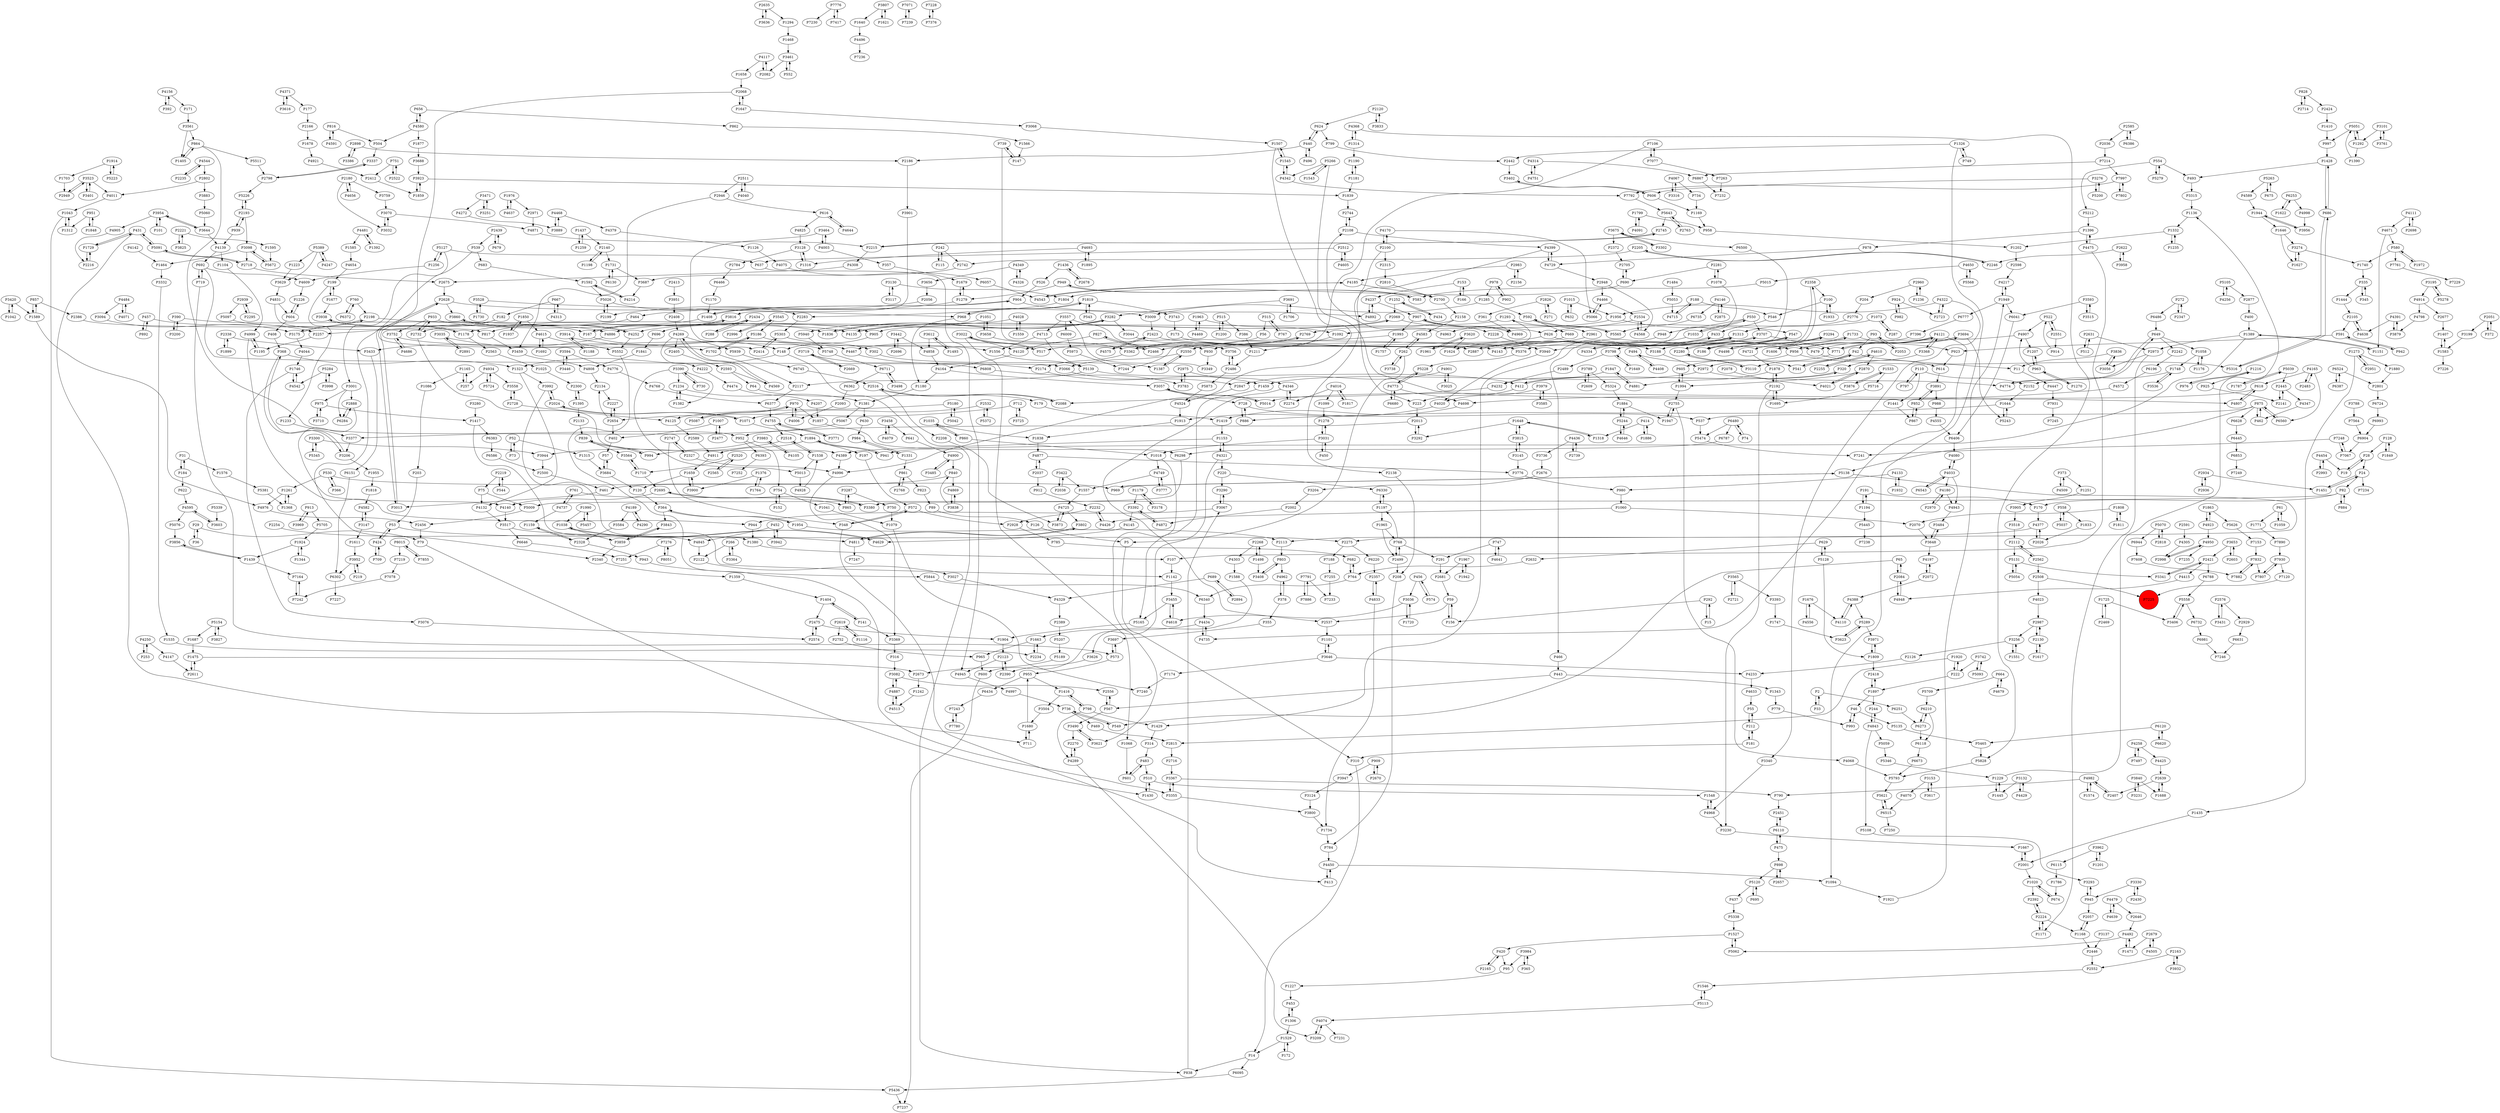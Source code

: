 digraph {
	P1428 -> P493
	P1498 -> P3408
	P2442 -> P3402
	P968 -> P1180
	P4389 -> P4996
	P424 -> P53
	P2072 -> P4197
	P2358 -> P100
	P1687 -> P1475
	P4962 -> P378
	P3761 -> P3101
	P1007 -> P2477
	P4067 -> P734
	P4143 -> P1313
	P3992 -> P2024
	P2961 -> P1624
	P1559 -> P4028
	P504 -> P3337
	P89 -> P126
	P4466 -> P5066
	P5568 -> P4650
	P1223 -> P3629
	P1344 -> P1924
	P1007 -> P402
	P5705 -> P1924
	P839 -> P994
	P6393 -> P7252
	P2609 -> P3789
	P1376 -> P1764
	P4033 -> P4180
	P4197 -> P2072
	P2002 -> P4872
	P3082 -> P4887
	P1252 -> P434
	P7153 -> P7832
	P14 -> P838
	P768 -> P1197
	P4020 -> P1913
	P1436 -> P526
	P4877 -> P2037
	P6724 -> P6993
	P2728 -> P4125
	P3648 -> P4197
	P4140 -> P3517
	P4871 -> P2215
	P2219 -> P544
	P3802 -> P4811
	P7608 -> P7882
	P4544 -> P2802
	P4321 -> P220
	P4222 -> P4474
	P2108 -> P4399
	P316 -> P3082
	P3302 -> P3675
	P2057 -> P1168
	P1043 -> P5436
	P2295 -> P2939
	P1408 -> P904
	P335 -> P1444
	P2232 -> P2928
	P754 -> P1041
	P7832 -> P7882
	P1993 -> P1757
	P3464 -> P4003
	P1731 -> P6130
	P1809 -> P2418
	P420 -> P2165
	P7120 -> P7225
	P5087 -> P970
	P1404 -> P141
	P4715 -> P188
	P1884 -> P5244
	P4117 -> P1658
	P1897 -> P2418
	P898 -> P2657
	P6298 -> P3380
	P1877 -> P3688
	P827 -> P2466
	P2939 -> P5097
	P600 -> P7237
	P2423 -> P5376
	P2888 -> P6284
	P3504 -> P1680
	P424 -> P709
	P1416 -> P3504
	P4755 -> P3771
	P3594 -> P3446
	P1841 -> P4808
	P618 -> P4807
	P1878 -> P2192
	P3274 -> P1627
	P4349 -> P4326
	P2744 -> P2108
	P686 -> P5316
	P1710 -> P2695
	P1153 -> P4389
	P6120 -> P6620
	P5131 -> P5054
	P4650 -> P5568
	P156 -> P59
	P912 -> P2232
	P1273 -> P1435
	P4997 -> P736
	P2631 -> P2973
	P3621 -> P3490
	P4637 -> P1976
	P4237 -> P907
	P4347 -> P462
	P3942 -> P452
	P1099 -> P1278
	P7106 -> P7077
	P554 -> P5279
	P1622 -> P6253
	P1734 -> P784
	P1256 -> P4609
	P5716 -> P1695
	P220 -> P3290
	P4798 -> P3879
	P5445 -> P7238
	P390 -> P167
	P2934 -> P1451
	P1729 -> P431
	P994 -> P839
	P592 -> P669
	P4735 -> P4434
	P2224 -> P1171
	P952 -> P754
	P1058 -> P1748
	P2565 -> P2520
	P2038 -> P3422
	P2946 -> P3459
	P2268 -> P1498
	P2340 -> P1359
	P2280 -> P547
	P3442 -> P4858
	P4474 -> P4207
	P1259 -> P1437
	P4943 -> P3484
	P272 -> P6486
	P4524 -> P1913
	P7930 -> P7120
	P3742 -> P5093
	P6586 -> P2500
	P4147 -> P2611
	P949 -> P1279
	P2739 -> P4436
	P3836 -> P11
	P5070 -> P2818
	P1648 -> P3292
	P2445 -> P2141
	P1316 -> P3128
	P630 -> P984
	P3455 -> P5165
	P1857 -> P6298
	P2520 -> P2565
	P3688 -> P3923
	P4492 -> P1471
	P3390 -> P5013
	P3251 -> P3471
	P574 -> P456
	P3101 -> P3761
	P1659 -> P3900
	P1748 -> P2152
	P3938 -> P1178
	P6210 -> P6118
	P1018 -> P3621
	P4773 -> P5228
	P573 -> P3697
	P5558 -> P6732
	P541 -> P42
	P4923 -> P4950
	P3022 -> P1068
	P3646 -> P7174
	P2551 -> P522
	P3422 -> P2038
	P4170 -> P2100
	P1234 -> P1382
	P302 -> P1387
	P930 -> P3349
	P15 -> P292
	P3984 -> P365
	P3124 -> P3800
	P3836 -> P3056
	P4016 -> P2274
	P7255 -> P7233
	P2123 -> P2390
	P469 -> P2815
	P5189 -> P2673
	P1417 -> P1380
	P5066 -> P4466
	P3393 -> P1747
	P1627 -> P3274
	P1382 -> P1234
	P2408 -> P4269
	P5059 -> P5346
	P924 -> P982
	P5552 -> P3355
	P1116 -> P2619
	P768 -> P291
	P1405 -> P864
	P522 -> P4907
	P771 -> P2972
	P1292 -> P1390
	P580 -> P1972
	P4887 -> P3082
	P2424 -> P1410
	P288 -> P2434
	P712 -> P3725
	P390 -> P3200
	P1576 -> P5381
	P3147 -> P1611
	P7214 -> P7997
	P4749 -> P3777
	P291 -> P2681
	P4388 -> P4110
	P3001 -> P6284
	P24 -> P7234
	P1617 -> P2130
	P2469 -> P1725
	P6210 -> P6273
	P1094 -> P1921
	P2511 -> P2946
	P2113 -> P803
	P1390 -> P5051
	P3044 -> P3756
	P5105 -> P4256
	P7077 -> P7263
	P3001 -> P2888
	P5015 -> P583
	P2611 -> P1475
	P1178 -> P2563
	P4185 -> P2700
	P515 -> P1200
	P82 -> P170
	P624 -> P440
	P7106 -> P7244
	P924 -> P2723
	P2747 -> P348
	P958 -> P1202
	P4572 -> P4698
	P5154 -> P3827
	P2105 -> P591
	P4170 -> P5066
	P4950 -> P7235
	P366 -> P530
	P1533 -> P5716
	P2875 -> P4146
	P153 -> P166
	P2451 -> P6110
	P4346 -> P2537
	P3710 -> P975
	P1261 -> P1368
	P4945 -> P4997
	P4016 -> P1099
	P1895 -> P4693
	P909 -> P2670
	P2654 -> P2227
	P7276 -> P7251
	P3035 -> P2891
	P1464 -> P3332
	P3098 -> P2718
	P695 -> P5120
	P2051 -> P3199
	P4892 -> P4237
	P335 -> P345
	P7997 -> P7792
	P266 -> P3364
	P1073 -> P287
	P3833 -> P2120
	P1667 -> P2001
	P3594 -> P4776
	P3471 -> P4272
	P3031 -> P450
	P79 -> P1430
	P7776 -> P7230
	P2215 -> P4308
	P5 -> P310
	P1086 -> P203
	P3523 -> P3401
	P5263 -> P4589
	P7174 -> P7240
	P6993 -> P6904
	P840 -> P4869
	P1847 -> P4881
	P1818 -> P4582
	P3969 -> P913
	P1663 -> P965
	P4774 -> P649
	P3771 -> P4755
	P3840 -> P3231
	P4886 -> P3433
	P2718 -> P2675
	P2130 -> P2987
	P2216 -> P1729
	P197 -> P572
	P1990 -> P1038
	P3256 -> P1551
	P573 -> P955
	P3617 -> P3153
	P414 -> P1886
	P4811 -> P3802
	P3827 -> P5154
	P4146 -> P2875
	P1649 -> P3798
	P1949 -> P6041
	P7997 -> P7802
	P1703 -> P2949
	P95 -> P1227
	P3859 -> P2340
	P4447 -> P7931
	P6383 -> P6586
	P7807 -> P7930
	P4580 -> P1877
	P4391 -> P3879
	P3022 -> P517
	P1949 -> P6777
	P2973 -> P3056
	P951 -> P1312
	P2870 -> P1994
	P6628 -> P6445
	P2439 -> P679
	P1170 -> P1408
	P1035 -> P860
	P3653 -> P2421
	P3137 -> P2446
	P2522 -> P751
	P4877 -> P3776
	P3725 -> P712
	P892 -> P457
	P4496 -> P7236
	P1595 -> P5672
	P1677 -> P199
	P3752 -> P4467
	P6330 -> P1197
	P1176 -> P1058
	P28 -> P19
	P402 -> P57
	P3420 -> P1589
	P1545 -> P4342
	P1226 -> P604
	P6904 -> P7067
	P314 -> P483
	P683 -> P1592
	P6115 -> P1786
	P1368 -> P1261
	P1416 -> P798
	P4091 -> P1799
	P6480 -> P74
	P2552 -> P1546
	P790 -> P2451
	P2234 -> P1663
	P1313 -> P4143
	P3485 -> P4900
	P768 -> P2499
	P4165 -> P2483
	P2698 -> P4111
	P526 -> P904
	P494 -> P4408
	P7396 -> P5376
	P5266 -> P4807
	P3873 -> P4725
	P1880 -> P2801
	P2755 -> P1947
	P3743 -> P173
	P2205 -> P2742
	P5289 -> P3971
	P3068 -> P1507
	P4303 -> P1588
	P3838 -> P4869
	P4326 -> P4349
	P6095 -> P5436
	P5200 -> P3276
	P970 -> P4006
	P546 -> P433
	P2174 -> P2847
	P878 -> P4729
	P2888 -> P4140
	P692 -> P719
	P1583 -> P7226
	P686 -> P1428
	P1624 -> P1293
	P948 -> P930
	P591 -> P942
	P4003 -> P357
	P6711 -> P3498
	P167 -> P3816
	P1313 -> P3940
	P2001 -> P1667
	P1538 -> P5013
	P1169 -> P958
	P4322 -> P1956
	P3206 -> P1955
	P220 -> P6330
	P5565 -> P592
	P1878 -> P4881
	P1408 -> P817
	P5165 -> P1904
	P1285 -> P3009
	P4468 -> P3889
	P2550 -> P3066
	P2716 -> P3367
	P3330 -> P945
	P1592 -> P5026
	P110 -> P797
	P24 -> P1451
	P1799 -> P4091
	P2818 -> P5070
	P4305 -> P2998
	P2255 -> P4610
	P5093 -> P3742
	P3561 -> P864
	P2208 -> P3873
	P2414 -> P5303
	P4721 -> P1878
	P4023 -> P2987
	P5180 -> P4125
	P2993 -> P4454
	P2100 -> P223
	P3368 -> P4121
	P1976 -> P4637
	P1648 -> P3815
	P3057 -> P728
	P2585 -> P6386
	P754 -> P152
	P2520 -> P1710
	P3807 -> P1640
	P4121 -> P3368
	P4121 -> P956
	P3900 -> P1659
	P6480 -> P6787
	P3952 -> P219
	P988 -> P4555
	P7071 -> P7239
	P1331 -> P984
	P913 -> P5705
	P6853 -> P7249
	P73 -> P52
	P5091 -> P431
	P3392 -> P4145
	P3128 -> P2784
	P5324 -> P1884
	P7780 -> P7243
	P4006 -> P970
	P2407 -> P4982
	P272 -> P2347
	P7564 -> P6904
	P3623 -> P5289
	P852 -> P867
	P3280 -> P1417
	P365 -> P3984
	P1273 -> P2951
	P1606 -> P1733
	P31 -> P184
	P7791 -> P7886
	P4289 -> P2270
	P1937 -> P1850
	P4639 -> P4479
	P182 -> P2732
	P2180 -> P3759
	P6273 -> P6118
	P4725 -> P3802
	P3446 -> P3594
	P1417 -> P6383
	P1035 -> P1838
	P558 -> P1833
	P4901 -> P3025
	P956 -> P605
	P199 -> P1677
	P6377 -> P4755
	P1343 -> P779
	P4346 -> P2274
	P1306 -> P453
	P2126 -> P4233
	P2001 -> P1020
	P3565 -> P3393
	P2140 -> P1731
	P624 -> P799
	P3646 -> P1101
	P2516 -> P2208
	P1445 -> P1229
	P1507 -> P1545
	P6560 -> P875
	P1059 -> P61
	P2675 -> P2628
	P3859 -> P3843
	P53 -> P424
	P2165 -> P420
	P2315 -> P2810
	P262 -> P3738
	P1730 -> P3528
	P4469 -> P1963
	P1396 -> P878
	P4074 -> P3209
	P4252 -> P5552
	P6057 -> P4543
	P2357 -> P4833
	P861 -> P823
	P4969 -> P907
	P4467 -> P2174
	P3523 -> P2949
	P6196 -> P4572
	P4321 -> P600
	P2801 -> P6724
	P433 -> P479
	P2971 -> P4871
	P3132 -> P4429
	P2728 -> P3558
	P1256 -> P5127
	P3905 -> P3518
	P2328 -> P1159
	P816 -> P4591
	P368 -> P1323
	P5303 -> P1556
	P2802 -> P3883
	P2696 -> P3442
	P6253 -> P1622
	P6680 -> P4773
	P7077 -> P7106
	P1242 -> P4513
	P2300 -> P1395
	P1702 -> P5186
	P355 -> P3697
	P1731 -> P3687
	P3130 -> P1804
	P1819 -> P3743
	P7228 -> P7376
	P2327 -> P2747
	P939 -> P2193
	P242 -> P2742
	P3777 -> P4749
	P816 -> P504
	P3117 -> P3130
	P5042 -> P5180
	P4776 -> P4768
	P1747 -> P3623
	P1848 -> P951
	P616 -> P4644
	P3067 -> P944
	P3282 -> P1836
	P2603 -> P3653
	P4105 -> P3983
	P2192 -> P3230
	P2654 -> P2134
	P4595 -> P3603
	P3954 -> P101
	P2973 -> P1171
	P5284 -> P4542
	P1018 -> P4749
	P4825 -> P3128
	P4391 -> P4638
	P4999 -> P1195
	P3658 -> P3362
	P1954 -> P364
	P2134 -> P2227
	P3719 -> P6808
	P456 -> P574
	P2676 -> P3204
	P530 -> P366
	P2512 -> P4605
	P4481 -> P1392
	P292 -> P15
	P547 -> P186
	P3461 -> P552
	P6251 -> P6273
	P1092 -> P1211
	P6777 -> P7396
	P4968 -> P3230
	P1746 -> P4542
	P3646 -> P4233
	P799 -> P2442
	P1179 -> P3392
	P1216 -> P976
	P184 -> P31
	P798 -> P4289
	P2894 -> P689
	P128 -> P28
	P656 -> P862
	P3367 -> P790
	P6944 -> P7608
	P1389 -> P1151
	P3616 -> P4371
	P4843 -> P5059
	P1692 -> P4615
	P1678 -> P4921
	P1588 -> P3626
	P626 -> P517
	P5973 -> P7244
	P2705 -> P690
	P1894 -> P941
	P4833 -> P1734
	P1961 -> P3620
	P739 -> P147
	P42 -> P3110
	P1235 -> P1332
	P4583 -> P262
	P440 -> P496
	P4125 -> P2589
	P1437 -> P2140
	P951 -> P1848
	P955 -> P6434
	P554 -> P493
	P2423 -> P4575
	P3422 -> P1557
	P3951 -> P2408
	P719 -> P573
	P4556 -> P1676
	P8051 -> P7276
	P3545 -> P2996
	P1658 -> P2068
	P2338 -> P3433
	P65 -> P549
	P3691 -> P1706
	P2163 -> P2552
	P412 -> P223
	P4773 -> P6680
	P4033 -> P4943
	P1956 -> P1092
	P862 -> P1566
	P1202 -> P2598
	P378 -> P4962
	P461 -> P3013
	P4610 -> P2255
	P4256 -> P5105
	P3947 -> P3124
	P5748 -> P6711
	P861 -> P2768
	P5243 -> P1644
	P3094 -> P3175
	P208 -> P784
	P2563 -> P1025
	P1956 -> P547
	P728 -> P886
	P4633 -> P55
	P5207 -> P5189
	P4484 -> P4071
	P2628 -> P3860
	P1680 -> P711
	P2635 -> P3636
	P2224 -> P2392
	P4544 -> P2235
	P191 -> P1194
	P75 -> P5009
	P5051 -> P997
	P1548 -> P4968
	P2631 -> P512
	P52 -> P73
	P3110 -> P2280
	P3684 -> P120
	P1786 -> P674
	P2798 -> P3337
	P6524 -> P2801
	P629 -> P2632
	P1468 -> P3461
	P1261 -> P4976
	P4751 -> P4314
	P413 -> P4450
	P6646 -> P7251
	P2975 -> P3783
	P1179 -> P3178
	P5511 -> P2798
	P3557 -> P6009
	P6480 -> P5474
	P3292 -> P2013
	P2180 -> P4656
	P5097 -> P4886
	P7886 -> P7791
	P728 -> P537
	P3979 -> P3585
	P736 -> P549
	P3175 -> P4044
	P2486 -> P5873
	P4075 -> P6057
	P443 -> P567
	P452 -> P3942
	P3879 -> P4391
	P734 -> P1169
	P4713 -> P1556
	P1498 -> P2268
	P1897 -> P46
	P4568 -> P2534
	P3009 -> P2423
	P7890 -> P7930
	P244 -> P4843
	P7791 -> P7233
	P2158 -> P4583
	P2593 -> P64
	P6445 -> P6853
	P583 -> P949
	P3891 -> P988
	P2776 -> P1313
	P1060 -> P4426
	P1435 -> P2001
	P2574 -> P2475
	P4269 -> P4222
	P2037 -> P4877
	P5091 -> P2718
	P1914 -> P5223
	P5228 -> P4773
	P4269 -> P5939
	P907 -> P4969
	P904 -> P4892
	P1171 -> P2224
	P2898 -> P3386
	P2140 -> P1198
	P2622 -> P3958
	P4591 -> P816
	P3274 -> P1740
	P1430 -> P510
	P4033 -> P4080
	P2576 -> P3431
	P1165 -> P1086
	P2193 -> P3098
	P315 -> P56
	P5105 -> P2877
	P171 -> P3561
	P3082 -> P2556
	P3983 -> P994
	P4858 -> P4164
	P186 -> P2358
	P3707 -> P4334
	P1285 -> P592
	P2593 -> P4569
	P4132 -> P3517
	P5113 -> P1546
	P3433 -> P6151
	P1640 -> P4496
	P2072 -> P4388
	P550 -> P948
	P5724 -> P4934
	P4609 -> P1226
	P2483 -> P4165
	P2389 -> P5207
	P2591 -> P4305
	P7832 -> P7807
	P2635 -> P1294
	P2589 -> P4911
	P1197 -> P1965
	P5070 -> P6944
	P2632 -> P764
	P93 -> P42
	P1236 -> P2960
	P4067 -> P3316
	P942 -> P591
	P2489 -> P4232
	P7263 -> P7232
	P550 -> P1033
	P761 -> P4737
	P976 -> P1216
	P4881 -> P1847
	P147 -> P739
	P5223 -> P1914
	P1679 -> P1279
	P2013 -> P952
	P1294 -> P1468
	P3752 -> P4686
	P1546 -> P5113
	P4040 -> P2511
	P3032 -> P3070
	P5793 -> P5621
	P3367 -> P3355
	P543 -> P1819
	P1920 -> P2815
	P2714 -> P828
	P1583 -> P1407
	P857 -> P2386
	P3390 -> P1234
	P2987 -> P3256
	P4165 -> P6560
	P1180 -> P1381
	P5108 -> P3293
	P3694 -> P5243
	P2421 -> P3341
	P3940 -> P4020
	P1894 -> P4911
	P400 -> P1389
	P1020 -> P2392
	P1437 -> P1259
	P3984 -> P95
	P100 -> P1933
	P2987 -> P2130
	P3368 -> P320
	P3914 -> P5748
	P3815 -> P1648
	P2268 -> P4303
	P1292 -> P5051
	P61 -> P1771
	P2386 -> P4135
	P860 -> P1035
	P3789 -> P5324
	P943 -> P5844
	P2500 -> P461
	P626 -> P956
	P817 -> P3459
	P3653 -> P2603
	P2372 -> P2705
	P7242 -> P7164
	P1326 -> P749
	P4247 -> P5389
	P2105 -> P4638
	P3406 -> P5558
	P4928 -> P1538
	P3584 -> P2328
	P1538 -> P2518
	P6253 -> P4998
	P3066 -> P1459
	P2193 -> P939
	P2224 -> P1168
	P4950 -> P2998
	P1648 -> P1318
	P3128 -> P1316
	P522 -> P2551
	P1451 -> P24
	P3067 -> P3290
	P6466 -> P1170
	P1126 -> P4075
	P320 -> P412
	P4111 -> P2698
	P4142 -> P1464
	P2562 -> P2112
	P5026 -> P2283
	P2328 -> P943
	P7855 -> P8015
	P3290 -> P3067
	P2960 -> P1236
	P3490 -> P2270
	P1293 -> P905
	P2198 -> P3175
	P2192 -> P1695
	P7067 -> P7248
	P6273 -> P6210
	P1441 -> P867
	P1475 -> P2673
	P153 -> P4237
	P1104 -> P4999
	P978 -> P902
	P1181 -> P1190
	P993 -> P46
	P682 -> P764
	P3377 -> P3206
	P2405 -> P2593
	P2466 -> P827
	P2024 -> P1071
	P1033 -> P550
	P2228 -> P3940
	P2270 -> P4289
	P1439 -> P3856
	P2163 -> P3932
	P4070 -> P6515
	P3962 -> P6115
	P2082 -> P4117
	P5212 -> P1396
	P2970 -> P4180
	P3332 -> P1535
	P5051 -> P1292
	P1201 -> P3962
	P4028 -> P4252
	P110 -> P2152
	P7761 -> P7229
	P939 -> P4139
	P760 -> P6372
	P1323 -> P4132
	P945 -> P3293
	P494 -> P541
	P1592 -> P4214
	P3825 -> P2221
	P46 -> P993
	P3057 -> P5014
	P5120 -> P695
	P949 -> P583
	P898 -> P5120
	P4934 -> P3558
	P3431 -> P2576
	P4656 -> P2180
	P3098 -> P5672
	P287 -> P1073
	P3364 -> P266
	P2768 -> P861
	P3518 -> P2112
	P1585 -> P4654
	P222 -> P1897
	P2679 -> P1471
	P4808 -> P2134
	P1545 -> P1507
	P5939 -> P6745
	P605 -> P1994
	P4907 -> P3188
	P3675 -> P2372
	P2100 -> P2315
	P1507 -> P4996
	P2670 -> P909
	P2723 -> P4322
	P5389 -> P3629
	P2242 -> P6196
	P4434 -> P1663
	P5014 -> P3057
	P203 -> P53
	P4269 -> P2405
	P614 -> P3891
	P5139 -> P2117
	P4329 -> P2389
	P749 -> P1326
	P6130 -> P1731
	P2678 -> P1436
	P2576 -> P2929
	P592 -> P5565
	P970 -> P1857
	P3206 -> P368
	P875 -> P6628
	P865 -> P3287
	P262 -> P4583
	P1407 -> P1583
	P4111 -> P4671
	P2718 -> P5091
	P2068 -> P1647
	P803 -> P3408
	P3648 -> P3484
	P4569 -> P4269
	P761 -> P865
	P1278 -> P3031
	P1404 -> P2475
	P4901 -> P2847
	P120 -> P364
	P223 -> P2013
	P6711 -> P6362
	P4982 -> P790
	P2695 -> P4140
	P2 -> P6251
	P606 -> P1169
	P3843 -> P3859
	P2960 -> P204
	P5113 -> P4074
	P2518 -> P3944
	P1944 -> P3956
	P4434 -> P4735
	P6041 -> P6406
	P212 -> P55
	P4843 -> P5108
	P4479 -> P4639
	P4003 -> P3464
	P904 -> P1408
	P115 -> P242
	P2518 -> P1538
	P56 -> P4467
	P3315 -> P1136
	P2870 -> P4021
	P1543 -> P5266
	P166 -> P153
	P1967 -> P2681
	P1181 -> P1839
	P2639 -> P2407
	P3675 -> P6500
	P606 -> P3402
	P4968 -> P1548
	P4156 -> P171
	P679 -> P2439
	P3390 -> P1382
	P674 -> P1020
	P4233 -> P4633
	P3603 -> P4595
	P2550 -> P1387
	P6151 -> P6302
	P550 -> P3707
	P1663 -> P2234
	P310 -> P14
	P747 -> P4641
	P204 -> P2776
	P2186 -> P3901
	P6009 -> P5973
	P1972 -> P580
	P4146 -> P6735
	P969 -> P5138
	P4887 -> P4513
	P2508 -> P4023
	P2024 -> P3992
	P852 -> P3891
	P29 -> P36
	P5672 -> P3098
	P5940 -> P5748
	P4914 -> P4798
	P75 -> P4132
	P1190 -> P1181
	P5873 -> P4524
	P1211 -> P2486
	P4133 -> P1932
	P1921 -> P1949
	P3188 -> P2972
	P1315 -> P3684
	P530 -> P969
	P5062 -> P1527
	P667 -> P182
	P760 -> P2198
	P6110 -> P475
	P2108 -> P2744
	P1165 -> P257
	P3282 -> P3044
	P172 -> P1529
	P4575 -> P2423
	P3195 -> P5278
	P4481 -> P1585
	P4408 -> P494
	P1646 -> P3274
	P7248 -> P7241
	P604 -> P1226
	P357 -> P1679
	P6524 -> P6387
	P3691 -> P3282
	P3620 -> P1624
	P2088 -> P2516
	P3838 -> P840
	P618 -> P5014
	P840 -> P461
	P515 -> P386
	P2534 -> P4568
	P1574 -> P4982
	P1804 -> P2283
	P1234 -> P1381
	P53 -> P4811
	P1746 -> P3076
	P2534 -> P4963
	P6110 -> P2451
	P2084 -> P65
	P4729 -> P4399
	P1033 -> P466
	P52 -> P1315
	P5154 -> P1687
	P5289 -> P3623
	P2130 -> P1617
	P364 -> P1954
	P2446 -> P2552
	P2254 -> P4845
	P2763 -> P5643
	P2679 -> P4505
	P3362 -> P2769
	P253 -> P4250
	P4232 -> P2088
	P3883 -> P5060
	P2056 -> P2199
	P3369 -> P316
	P2227 -> P2654
	P2439 -> P539
	P184 -> P622
	P3891 -> P852
	P408 -> P368
	P3458 -> P4079
	P3789 -> P2609
	P4189 -> P3584
	P3282 -> P4886
	P42 -> P541
	P6745 -> P2516
	P1251 -> P3905
	P3564 -> P1710
	P875 -> P462
	P2221 -> P1595
	P4121 -> P479
	P1551 -> P3256
	P1914 -> P1703
	P567 -> P2556
	P3022 -> P4120
	P1965 -> P768
	P1963 -> P4469
	P649 -> P1058
	P2949 -> P3523
	P5060 -> P3644
	P414 -> P1318
	P1153 -> P4321
	P483 -> P601
	P8015 -> P7855
	P3031 -> P1018
	P982 -> P924
	P4117 -> P2082
	P2123 -> P4945
	P4845 -> P2122
	P126 -> P5
	P2120 -> P624
	P364 -> P3843
	P2198 -> P1836
	P1020 -> P674
	P74 -> P6480
	P914 -> P522
	P547 -> P2280
	P4436 -> P3736
	P179 -> P1419
	P984 -> P1331
	P864 -> P5511
	P1041 -> P1079
	P4214 -> P1592
	P1227 -> P453
	P1071 -> P1894
	P1216 -> P925
	P4650 -> P5015
	P689 -> P2894
	P4693 -> P1895
	P2026 -> P4377
	P907 -> P1993
	P580 -> P1740
	P59 -> P2537
	P315 -> P767
	P7497 -> P4258
	P5026 -> P2199
	P784 -> P4450
	P3195 -> P4914
	P496 -> P440
	P2798 -> P5226
	P649 -> P2242
	P3923 -> P1839
	P907 -> P2228
	P909 -> P3947
	P3341 -> P2421
	P823 -> P89
	P257 -> P1165
	P3013 -> P2628
	P2275 -> P7188
	P4644 -> P616
	P101 -> P3954
	P5278 -> P3195
	P453 -> P1306
	P1396 -> P4475
	P2 -> P33
	P2274 -> P4346
	P2445 -> P4347
	P4934 -> P257
	P857 -> P1589
	P5186 -> P1702
	P2975 -> P4346
	P3889 -> P4468
	P4768 -> P6377
	P4139 -> P692
	P1527 -> P5062
	P860 -> P1018
	P4145 -> P4629
	P4638 -> P2105
	P82 -> P884
	P1419 -> P1153
	P1740 -> P335
	P14 -> P6095
	P2486 -> P3756
	P1994 -> P2755
	P5372 -> P2532
	P1849 -> P128
	P141 -> P3369
	P6220 -> P2357
	P4454 -> P2993
	P1644 -> P886
	P4165 -> P618
	P3528 -> P1730
	P2122 -> P3027
	P4450 -> P413
	P3515 -> P3593
	P4831 -> P817
	P5316 -> P686
	P110 -> P1441
	P1676 -> P4110
	P4963 -> P2108
	P3355 -> P3367
	P3558 -> P2728
	P4371 -> P177
	P798 -> P1416
	P4595 -> P5076
	P1195 -> P4999
	P1527 -> P420
	P902 -> P978
	P1611 -> P3952
	P2412 -> P1859
	P1680 -> P955
	P2156 -> P2983
	P1932 -> P4133
	P667 -> P4313
	P1025 -> P2300
	P3256 -> P2126
	P4080 -> P4033
	P6735 -> P5565
	P4313 -> P667
	P3798 -> P2489
	P1178 -> P3938
	P6981 -> P7246
	P5186 -> P302
	P3719 -> P2669
	P4399 -> P2138
	P2810 -> P2700
	P1886 -> P414
	P6788 -> P5558
	P4905 -> P2216
	P3536 -> P1748
	P3330 -> P2430
	P1566 -> P147
	P1771 -> P7890
	P6386 -> P2585
	P440 -> P624
	P2998 -> P4950
	P1293 -> P2961
	P7376 -> P7228
	P4725 -> P3873
	P6631 -> P7246
	P7219 -> P7078
	P730 -> P3390
	P1136 -> P1332
	P963 -> P4907
	P1043 -> P1312
	P3612 -> P1493
	P475 -> P898
	P692 -> P4609
	P5389 -> P1223
	P1078 -> P1429
	P5076 -> P3856
	P956 -> P5316
	P4679 -> P664
	P4133 -> P980
	P3523 -> P4011
	P4342 -> P1545
	P1725 -> P3406
	P3684 -> P57
	P3200 -> P390
	P1436 -> P2678
	P4872 -> P3392
	P4207 -> P1857
	P6515 -> P5621
	P2215 -> P2745
	P348 -> P572
	P2826 -> P361
	P3076 -> P2574
	P1207 -> P963
	P6372 -> P760
	P475 -> P6110
	P3979 -> P4020
	P2877 -> P400
	P2695 -> P3380
	P3498 -> P6711
	P1954 -> P2113
	P3944 -> P2500
	P457 -> P892
	P2619 -> P1116
	P3153 -> P3617
	P2646 -> P4492
	P751 -> P2412
	P1395 -> P2133
	P4686 -> P3752
	P1924 -> P1344
	P457 -> P2257
	P2100 -> P4170
	P3145 -> P3776
	P1051 -> P5940
	P348 -> P413
	P1318 -> P1648
	P622 -> P4595
	P1229 -> P1445
	P2669 -> P3719
	P1729 -> P2216
	P188 -> P546
	P4258 -> P7497
	P4454 -> P19
	P1168 -> P2057
	P1799 -> P958
	P4164 -> P1180
	P3971 -> P1809
	P1229 -> P1136
	P3392 -> P4872
	P1252 -> P2069
	P1993 -> P2550
	P1038 -> P4629
	P2281 -> P1078
	P5131 -> P3341
	P3798 -> P1649
	P7882 -> P7832
	P6543 -> P4033
	P29 -> P79
	P1556 -> P5139
	P1381 -> P630
	P3204 -> P2002
	P4755 -> P2518
	P3035 -> P1702
	P3230 -> P1667
	P5279 -> P554
	P4252 -> P3860
	P1279 -> P464
	P6302 -> P7227
	P188 -> P4715
	P1787 -> P5039
	P905 -> P148
	P4349 -> P3656
	P5138 -> P2275
	P7931 -> P7245
	P1159 -> P2328
	P933 -> P2732
	P2158 -> P2769
	P4900 -> P840
	P1904 -> P2123
	P4998 -> P3956
	P2887 -> P433
	P4646 -> P5244
	P1326 -> P1094
	P530 -> P1261
	P368 -> P3206
	P373 -> P1251
	P3557 -> P4713
	P554 -> P5212
	P2392 -> P2224
	P6406 -> P4080
	P4121 -> P4735
	P2742 -> P3687
	P4589 -> P1944
	P5053 -> P4715
	P945 -> P2057
	P1942 -> P1967
	P4921 -> P2412
	P1695 -> P2192
	P4016 -> P1817
	P4629 -> P1038
	P2280 -> P3110
	P2951 -> P1273
	P3294 -> P4721
	P199 -> P1233
	P1884 -> P1947
	P764 -> P6340
	P4021 -> P2870
	P5626 -> P7153
	P5338 -> P1527
	P2537 -> P1101
	P944 -> P1380
	P59 -> P156
	P4368 -> P5828
	P4189 -> P4290
	P978 -> P1285
	P5828 -> P5793
	P4250 -> P4147
	P1197 -> P6330
	P3675 -> P3302
	P4615 -> P1692
	P4071 -> P4484
	P1475 -> P2611
	P4610 -> P2870
	P2221 -> P3825
	P3459 -> P4808
	P2084 -> P4948
	P3658 -> P1051
	P3471 -> P3251
	P2117 -> P6377
	P3300 -> P5345
	P2508 -> P7225
	P1557 -> P4725
	P2948 -> P4466
	P2180 -> P3032
	P544 -> P2219
	P3742 -> P222
	P4907 -> P1207
	P372 -> P2051
	P177 -> P2166
	P1194 -> P191
	P1589 -> P4976
	P3694 -> P771
	P3561 -> P1405
	P1725 -> P2469
	P4582 -> P3147
	P751 -> P2522
	P464 -> P1178
	P2138 -> P208
	P2983 -> P2156
	P19 -> P28
	P4948 -> P2084
	P2972 -> P4774
	P2499 -> P208
	P3788 -> P7564
	P433 -> P2887
	P4513 -> P4887
	P6808 -> P3783
	P170 -> P4377
	P7802 -> P7997
	P3402 -> P606
	P3901 -> P3816
	P1808 -> P2070
	P1380 -> P107
	P1976 -> P2971
	P3276 -> P606
	P690 -> P2705
	P747 -> P291
	P4466 -> P2534
	P1811 -> P1808
	P1314 -> P4368
	P3036 -> P1720
	P1955 -> P1818
	P1323 -> P3992
	P1270 -> P963
	P4671 -> P1151
	P373 -> P4509
	P2619 -> P2752
	P2430 -> P3330
	P5263 -> P675
	P2112 -> P2562
	P1392 -> P4481
	P4505 -> P2679
	P2421 -> P4415
	P42 -> P11
	P6120 -> P5465
	P3380 -> P2695
	P5465 -> P5828
	P2051 -> P372
	P1819 -> P543
	P580 -> P7761
	P173 -> P3188
	P1071 -> P2024
	P3876 -> P1533
	P3816 -> P167
	P3629 -> P4831
	P483 -> P510
	P4180 -> P2970
	P968 -> P1819
	P2732 -> P4389
	P2934 -> P2936
	P7792 -> P5643
	P4074 -> P7231
	P479 -> P614
	P4250 -> P253
	P6340 -> P4434
	P3355 -> P3800
	P3484 -> P3648
	P803 -> P4962
	P2802 -> P4011
	P345 -> P335
	P2347 -> P272
	P2275 -> P6220
	P1535 -> P2234
	P3626 -> P2390
	P4450 -> P1094
	P3147 -> P4582
	P1990 -> P5457
	P1702 -> P2117
	P4729 -> P2948
	P1439 -> P7164
	P980 -> P1060
	P5643 -> P2763
	P3856 -> P1439
	P3455 -> P4618
	P4807 -> P618
	P2654 -> P402
	P3759 -> P3070
	P664 -> P5709
	P3153 -> P4070
	P5339 -> P3603
	P637 -> P4945
	P4618 -> P3455
	P431 -> P5091
	P779 -> P993
	P517 -> P3022
	P572 -> P2928
	P1389 -> P941
	P2585 -> P2036
	P2755 -> P4068
	P1038 -> P3859
	P262 -> P5
	P2338 -> P1899
	P1389 -> P2973
	P440 -> P2186
	P3656 -> P2056
	P2257 -> P1195
	P7776 -> P7417
	P1078 -> P2281
	P875 -> P5138
	P1529 -> P14
	P4475 -> P1396
	P55 -> P212
	P1621 -> P3807
	P4011 -> P1043
	P222 -> P1920
	P3316 -> P4067
	P3840 -> P1688
	P93 -> P2053
	P378 -> P355
	P3517 -> P6646
	P632 -> P1015
	P2732 -> P933
	P456 -> P3036
	P181 -> P310
	P3031 -> P1278
	P3860 -> P4252
	P4615 -> P5552
	P2928 -> P785
	P4314 -> P6867
	P591 -> P923
	P1863 -> P4923
	P2036 -> P7214
	P4436 -> P2739
	P537 -> P5474
	P3294 -> P4498
	P3098 -> P1464
	P5558 -> P3406
	P1850 -> P4615
	P2037 -> P912
	P8015 -> P7219
	P3517 -> P2275
	P5844 -> P6340
	P5127 -> P637
	P4654 -> P199
	P31 -> P1576
	P3958 -> P2622
	P4033 -> P6543
	P1947 -> P2755
	P3783 -> P2975
	P975 -> P1417
	P181 -> P212
	P167 -> P148
	P3442 -> P2696
	P4426 -> P2232
	P828 -> P2424
	P5009 -> P2456
	P242 -> P115
	P33 -> P2
	P4399 -> P4729
	P2141 -> P2445
	P2747 -> P2327
	P1676 -> P4556
	P4492 -> P5062
	P4773 -> P4698
	P2700 -> P2158
	P4999 -> P944
	P5128 -> P1809
	P191 -> P170
	P4377 -> P2113
	P5376 -> P5228
	P3132 -> P1445
	P11 -> P4447
	P2477 -> P1007
	P970 -> P5087
	P1647 -> P3068
	P601 -> P483
	P5039 -> P1787
	P493 -> P3315
	P5643 -> P2745
	P558 -> P5037
	P4217 -> P1949
	P3401 -> P3523
	P4237 -> P4892
	P1151 -> P1389
	P5621 -> P6515
	P7078 -> P7242
	P1200 -> P515
	P5139 -> P412
	P1410 -> P997
	P2070 -> P3648
	P4371 -> P3616
	P2219 -> P75
	P3199 -> P1583
	P3776 -> P980
	P712 -> P2654
	P3276 -> P5200
	P689 -> P4329
	P2681 -> P59
	P3620 -> P1961
	P827 -> P4120
	P696 -> P1841
	P5266 -> P1543
	P875 -> P537
	P3914 -> P1188
	P1994 -> P605
	P1493 -> P3612
	P5120 -> P437
	P431 -> P1729
	P1897 -> P244
	P2499 -> P768
	P4737 -> P761
	P2532 -> P5372
	P128 -> P1849
	P4322 -> P3340
	P1706 -> P3691
	P1188 -> P3914
	P875 -> P6560
	P6362 -> P2093
	P4749 -> P1557
	P4120 -> P4164
	P2456 -> P79
	P7239 -> P7071
	P3644 -> P3954
	P100 -> P546
	P3738 -> P262
	P1808 -> P1811
	P2390 -> P2123
	P6284 -> P2888
	P4068 -> P5793
	P2511 -> P4040
	P3923 -> P1859
	P5037 -> P558
	P955 -> P1416
	P736 -> P469
	P798 -> P1429
	P5180 -> P5042
	P4269 -> P4569
	P4475 -> P107
	P975 -> P3710
	P864 -> P952
	P3130 -> P3117
	P1042 -> P3420
	P3557 -> P930
	P3056 -> P3836
	P437 -> P5338
	P1644 -> P5243
	P5039 -> P2445
	P1060 -> P2070
	P3952 -> P6302
	P1764 -> P1376
	P4641 -> P747
	P4698 -> P1419
	P1312 -> P1043
	P2826 -> P271
	P3337 -> P2798
	P1331 -> P861
	P4833 -> P2357
	P616 -> P4825
	P3458 -> P641
	P1332 -> P1235
	P5266 -> P4342
	P148 -> P838
	P6867 -> P7232
	P4079 -> P3458
	P36 -> P29
	P6515 -> P7250
	P412 -> P320
	P1836 -> P3282
	P3998 -> P5284
	P1963 -> P1092
	P767 -> P315
	P1051 -> P3658
	P539 -> P2340
	P884 -> P82
	P2948 -> P4568
	P7214 -> P6867
	P1381 -> P5067
	P6673 -> P5793
	P3464 -> P4143
	P3175 -> P2198
	P4498 -> P3294
	P3962 -> P1201
	P1933 -> P100
	P3800 -> P1734
	P1733 -> P923
	P2205 -> P2246
	P7164 -> P7242
	P5067 -> P3377
	P3420 -> P1042
	P4831 -> P604
	P6500 -> P3798
	P549 -> P736
	P4843 -> P244
	P3697 -> P573
	P3490 -> P3621
	P2069 -> P626
	P4164 -> P3057
	P2946 -> P616
	P4377 -> P2026
	P649 -> P4774
	P2622 -> P2246
	P4388 -> P5289
	P3593 -> P3515
	P3585 -> P3979
	P4258 -> P4425
	P1332 -> P1202
	P1326 -> P2442
	P2898 -> P2186
	P5284 -> P3998
	P2192 -> P1878
	P1194 -> P5445
	P669 -> P2466
	P271 -> P2826
	P1688 -> P2639
	P4110 -> P4388
	P2120 -> P3833
	P1817 -> P4016
	P1428 -> P686
	P2013 -> P3292
	P867 -> P852
	P3036 -> P4618
	P3807 -> P1621
	P4185 -> P4543
	P4605 -> P2512
	P1847 -> P4232
	P1733 -> P1606
	P2413 -> P3951
	P1659 -> P120
	P3293 -> P945
	P1965 -> P2499
	P4139 -> P1104
	P2936 -> P2934
	P2752 -> P965
	P7276 -> P8051
	P3287 -> P865
	P2358 -> P186
	P452 -> P4845
	P4028 -> P1559
	P797 -> P110
	P57 -> P3684
	P3992 -> P1142
	P1589 -> P857
	P3612 -> P4858
	P771 -> P3694
	P1833 -> P2026
	P392 -> P4156
	P219 -> P3952
	P2246 -> P2205
	P4135 -> P2069
	P1529 -> P172
	P1484 -> P5053
	P1459 -> P5165
	P462 -> P875
	P839 -> P3564
	P6486 -> P649
	P3956 -> P1944
	P1819 -> P968
	P1920 -> P222
	P2562 -> P2508
	P6387 -> P6524
	P4869 -> P3838
	P46 -> P5135
	P5474 -> P7241
	P4811 -> P7247
	P3386 -> P2898
	P2532 -> P1071
	P552 -> P3461
	P512 -> P2631
	P6434 -> P7243
	P997 -> P1428
	P1924 -> P1439
	P5127 -> P3001
	P7243 -> P7780
	P107 -> P1142
	P2283 -> P5303
	P420 -> P95
	P572 -> P348
	P3954 -> P3644
	P1142 -> P3455
	P82 -> P5009
	P4290 -> P4189
	P923 -> P614
	P4543 -> P4185
	P3001 -> P975
	P3736 -> P2676
	P3408 -> P803
	P3390 -> P730
	P1058 -> P1176
	P1314 -> P1190
	P3340 -> P4968
	P4934 -> P5724
	P6118 -> P6673
	P838 -> P3067
	P292 -> P156
	P5436 -> P7237
	P963 -> P1207
	P4429 -> P3132
	P4180 -> P4943
	P764 -> P682
	P7417 -> P7776
	P1757 -> P1993
	P2199 -> P5026
	P2152 -> P1644
	P4479 -> P2646
	P3362 -> P2174
	P5346 -> P1229
	P510 -> P1548
	P2598 -> P4217
	P7188 -> P7255
	P4334 -> P3707
	P1838 -> P4877
	P386 -> P1211
	P4976 -> P2456
	P3545 -> P5186
	P65 -> P2084
	P2434 -> P696
	P2939 -> P2295
	P2053 -> P93
	P4509 -> P373
	P4542 -> P1746
	P4415 -> P4948
	P434 -> P1252
	P5013 -> P4928
	P2421 -> P6788
	P709 -> P424
	P3145 -> P3815
	P5127 -> P1256
	P6620 -> P6120
	P1068 -> P601
	P2516 -> P2088
	P3687 -> P4214
	P864 -> P1405
	P28 -> P24
	P148 -> P1323
	P1101 -> P3646
	P4911 -> P1659
	P3101 -> P1292
	P5389 -> P4247
	P4982 -> P1574
	P3565 -> P2721
	P5226 -> P2193
	P2628 -> P3013
	P690 -> P1804
	P2996 -> P3545
	P2972 -> P1459
	P2983 -> P4185
	P4580 -> P656
	P1894 -> P197
	P2475 -> P2574
	P629 -> P5128
	P4468 -> P4379
	P1015 -> P1956
	P3815 -> P3145
	P5135 -> P5465
	P2556 -> P567
	P61 -> P1059
	P3954 -> P4905
	P1748 -> P3536
	P1949 -> P4217
	P1677 -> P3938
	P5381 -> P1368
	P4484 -> P3094
	P3528 -> P968
	P2639 -> P1688
	P3178 -> P1179
	P6732 -> P6981
	P3209 -> P4074
	P5709 -> P6210
	P361 -> P4969
	P1198 -> P2140
	P2166 -> P1678
	P4982 -> P2407
	P4580 -> P504
	P4693 -> P1316
	P1306 -> P1529
	P5303 -> P2414
	P152 -> P754
	P2769 -> P3362
	P4914 -> P2677
	P965 -> P600
	P5457 -> P1990
	P2551 -> P914
	P1387 -> P2550
	P3707 -> P771
	P1395 -> P2300
	P4322 -> P2723
	P2929 -> P6631
	P3983 -> P4105
	P656 -> P4580
	P4272 -> P3889
	P443 -> P1343
	P4156 -> P392
	P1646 -> P1627
	P510 -> P1430
	P567 -> P3490
	P952 -> P6393
	P1710 -> P3564
	P3287 -> P750
	P4379 -> P1126
	P2677 -> P1407
	P2847 -> P4524
	P1359 -> P1404
	P3756 -> P2486
	P692 -> P3066
	P4368 -> P1314
	P1533 -> P3876
	P4900 -> P3485
	P2891 -> P3035
	P1015 -> P632
	P212 -> P181
	P3636 -> P2635
	P2068 -> P2414
	P1899 -> P2338
	P2078 -> P4021
	P750 -> P1079
	P3644 -> P4139
	P2232 -> P4426
	P539 -> P683
	P2069 -> P4135
	P4996 -> P3369
	P431 -> P711
	P1233 -> P3377
	P675 -> P5263
	P266 -> P2122
	P3349 -> P3557
	P4923 -> P1863
	P963 -> P1270
	P3593 -> P6041
	P3932 -> P2163
	P2721 -> P3565
	P2657 -> P898
	P4314 -> P4751
	P2475 -> P1904
	P3461 -> P2082
	P466 -> P443
	P4425 -> P2639
	P1279 -> P1679
	P2418 -> P1897
	P4555 -> P6406
	P1859 -> P3923
	P182 -> P2257
	P1273 -> P1880
	P2193 -> P5226
	P2784 -> P6466
	P1079 -> P7240
	P739 -> P2887
	P4671 -> P580
	P2112 -> P5131
	P3027 -> P4329
	P4342 -> P7792
	P1168 -> P2446
	P7930 -> P7807
	P2093 -> P4006
	P1647 -> P2068
	P64 -> P179
	P3070 -> P3032
	P3231 -> P3840
	P24 -> P82
	P1720 -> P3036
	P933 -> P905
	P2815 -> P2716
	P1839 -> P2744
	P886 -> P728
	P1471 -> P4492
	P450 -> P3031
	P913 -> P3969
	P4321 -> P1153
	P6787 -> P6298
	P4044 -> P1746
	P719 -> P692
	P5128 -> P629
	P2434 -> P288
	P925 -> P2141
	P828 -> P2714
	P2235 -> P4544
	P4713 -> P5139
	P2745 -> P2215
	P2512 -> P637
	P5244 -> P1884
	P1850 -> P1937
	P3070 -> P4871
	P5138 -> P969
	P4737 -> P1159
	P933 -> P3752
	P1863 -> P5626
	P5244 -> P4646
	P5054 -> P5131
	P956 -> P4121
	P711 -> P1680
	P2133 -> P839
	P604 -> P408
	P5345 -> P3300
	P1444 -> P2105
	P1429 -> P314
	P1809 -> P3971
	P2673 -> P1242
	P2327 -> P4996
	P664 -> P4679
	P641 -> P4900
	P1376 -> P3900
	P785 -> P682
	P7248 -> P7067
	P2281 -> P690
	P1967 -> P1942
	P941 -> P1894
	P1073 -> P626
	P1944 -> P1646
	P2628 -> P3009
	P4289 -> P3209
	P4308 -> P2675
	P3300 -> P3944
	P1913 -> P1838
	P141 -> P1404
	P3025 -> P4901
	P7225 [shape=circle]
	P7225 [style=filled]
	P7225 [fillcolor=red]
}